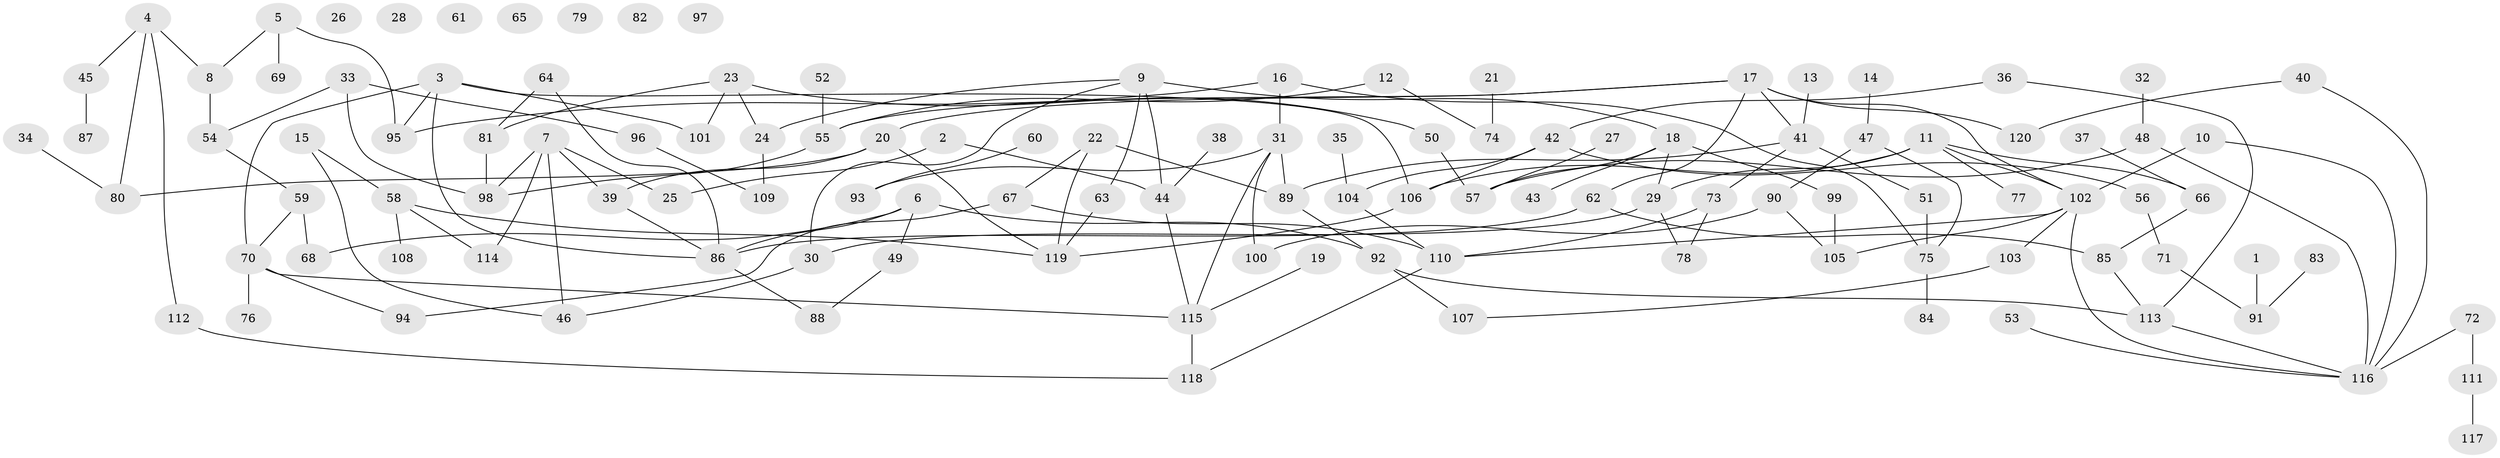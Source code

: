 // Generated by graph-tools (version 1.1) at 2025/38/03/09/25 04:38:48]
// undirected, 120 vertices, 156 edges
graph export_dot {
graph [start="1"]
  node [color=gray90,style=filled];
  1;
  2;
  3;
  4;
  5;
  6;
  7;
  8;
  9;
  10;
  11;
  12;
  13;
  14;
  15;
  16;
  17;
  18;
  19;
  20;
  21;
  22;
  23;
  24;
  25;
  26;
  27;
  28;
  29;
  30;
  31;
  32;
  33;
  34;
  35;
  36;
  37;
  38;
  39;
  40;
  41;
  42;
  43;
  44;
  45;
  46;
  47;
  48;
  49;
  50;
  51;
  52;
  53;
  54;
  55;
  56;
  57;
  58;
  59;
  60;
  61;
  62;
  63;
  64;
  65;
  66;
  67;
  68;
  69;
  70;
  71;
  72;
  73;
  74;
  75;
  76;
  77;
  78;
  79;
  80;
  81;
  82;
  83;
  84;
  85;
  86;
  87;
  88;
  89;
  90;
  91;
  92;
  93;
  94;
  95;
  96;
  97;
  98;
  99;
  100;
  101;
  102;
  103;
  104;
  105;
  106;
  107;
  108;
  109;
  110;
  111;
  112;
  113;
  114;
  115;
  116;
  117;
  118;
  119;
  120;
  1 -- 91;
  2 -- 25;
  2 -- 44;
  3 -- 70;
  3 -- 86;
  3 -- 95;
  3 -- 101;
  3 -- 106;
  4 -- 8;
  4 -- 45;
  4 -- 80;
  4 -- 112;
  5 -- 8;
  5 -- 69;
  5 -- 95;
  6 -- 49;
  6 -- 68;
  6 -- 86;
  6 -- 92;
  7 -- 25;
  7 -- 39;
  7 -- 46;
  7 -- 98;
  7 -- 114;
  8 -- 54;
  9 -- 18;
  9 -- 24;
  9 -- 30;
  9 -- 44;
  9 -- 63;
  10 -- 102;
  10 -- 116;
  11 -- 29;
  11 -- 66;
  11 -- 77;
  11 -- 102;
  11 -- 106;
  12 -- 55;
  12 -- 74;
  13 -- 41;
  14 -- 47;
  15 -- 46;
  15 -- 58;
  16 -- 31;
  16 -- 75;
  16 -- 95;
  17 -- 20;
  17 -- 41;
  17 -- 55;
  17 -- 62;
  17 -- 102;
  17 -- 120;
  18 -- 29;
  18 -- 43;
  18 -- 57;
  18 -- 99;
  19 -- 115;
  20 -- 39;
  20 -- 80;
  20 -- 119;
  21 -- 74;
  22 -- 67;
  22 -- 89;
  22 -- 119;
  23 -- 24;
  23 -- 50;
  23 -- 81;
  23 -- 101;
  24 -- 109;
  27 -- 57;
  29 -- 30;
  29 -- 78;
  30 -- 46;
  31 -- 89;
  31 -- 93;
  31 -- 100;
  31 -- 115;
  32 -- 48;
  33 -- 54;
  33 -- 96;
  33 -- 98;
  34 -- 80;
  35 -- 104;
  36 -- 42;
  36 -- 113;
  37 -- 66;
  38 -- 44;
  39 -- 86;
  40 -- 116;
  40 -- 120;
  41 -- 51;
  41 -- 73;
  41 -- 89;
  42 -- 56;
  42 -- 104;
  42 -- 106;
  44 -- 115;
  45 -- 87;
  47 -- 75;
  47 -- 90;
  48 -- 57;
  48 -- 116;
  49 -- 88;
  50 -- 57;
  51 -- 75;
  52 -- 55;
  53 -- 116;
  54 -- 59;
  55 -- 98;
  56 -- 71;
  58 -- 108;
  58 -- 114;
  58 -- 119;
  59 -- 68;
  59 -- 70;
  60 -- 93;
  62 -- 85;
  62 -- 86;
  63 -- 119;
  64 -- 81;
  64 -- 86;
  66 -- 85;
  67 -- 94;
  67 -- 110;
  70 -- 76;
  70 -- 94;
  70 -- 115;
  71 -- 91;
  72 -- 111;
  72 -- 116;
  73 -- 78;
  73 -- 110;
  75 -- 84;
  81 -- 98;
  83 -- 91;
  85 -- 113;
  86 -- 88;
  89 -- 92;
  90 -- 100;
  90 -- 105;
  92 -- 107;
  92 -- 113;
  96 -- 109;
  99 -- 105;
  102 -- 103;
  102 -- 105;
  102 -- 110;
  102 -- 116;
  103 -- 107;
  104 -- 110;
  106 -- 119;
  110 -- 118;
  111 -- 117;
  112 -- 118;
  113 -- 116;
  115 -- 118;
}
